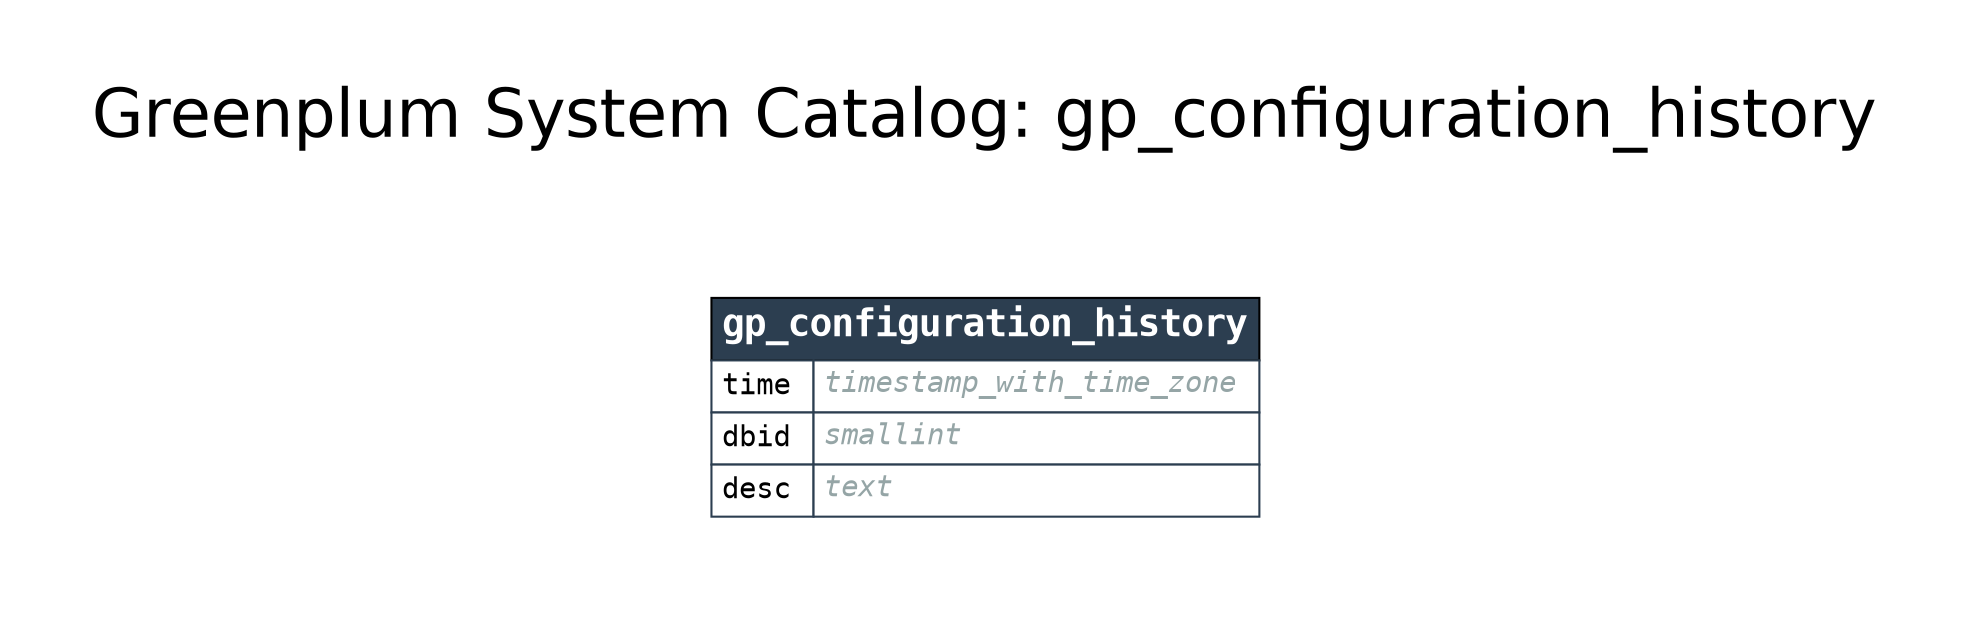 digraph GPDB {

    label="Greenplum System Catalog: gp_configuration_history";
    labelloc="t";
    fontname="Helvetica"
    fontsize=32
    

    pad=0.5;
    nodesep=0.5;
    ranksep=0.5;
    rankdir=LR;
    node [shape = "plaintext"];

    
    subgraph cluster_from {
        rankdir=TB
        style=invis;

        
    }
    
    subgraph cluster_selected {
        rankdir=TB
        style=invis;

        
            gp_configuration_history [label = <<FONT FACE="monospace"><TABLE BORDER="0" CELLBORDER="1" CELLSPACING="0" CELLPADDING="4">
<TR><TD BGCOLOR="#2c3e50" ALIGN="CENTER" COLSPAN="2"><FONT COLOR="#FFFFFF" POINT-SIZE="18"><B>gp_configuration_history</B></FONT></TD></TR>

<TR>
<TD COLOR="#2c3e50" BGCOLOR="#FFFFFF" ALIGN="LEFT" PORT="time_in"><FONT COLOR="#000000">time</FONT></TD>
<TD COLOR="#2c3e50" BGCOLOR="#FFFFFF" ALIGN="LEFT" PORT="time_out"><FONT COLOR="#95a5a6"><I>timestamp_with_time_zone</I></FONT></TD>
</TR>

<TR>
<TD COLOR="#2c3e50" BGCOLOR="#FFFFFF" ALIGN="LEFT" PORT="dbid_in"><FONT COLOR="#000000">dbid</FONT></TD>
<TD COLOR="#2c3e50" BGCOLOR="#FFFFFF" ALIGN="LEFT" PORT="dbid_out"><FONT COLOR="#95a5a6"><I>smallint</I></FONT></TD>
</TR>

<TR>
<TD COLOR="#2c3e50" BGCOLOR="#FFFFFF" ALIGN="LEFT" PORT="desc_in"><FONT COLOR="#000000">desc</FONT></TD>
<TD COLOR="#2c3e50" BGCOLOR="#FFFFFF" ALIGN="LEFT" PORT="desc_out"><FONT COLOR="#95a5a6"><I>text</I></FONT></TD>
</TR>

</TABLE></FONT>> name = "gp_configuration_history" URL = "gp_configuration_history.svg"];
        
    }
    
    subgraph cluster_to {
        rankdir=TB
        style=invis;

        
    }
    

    

}